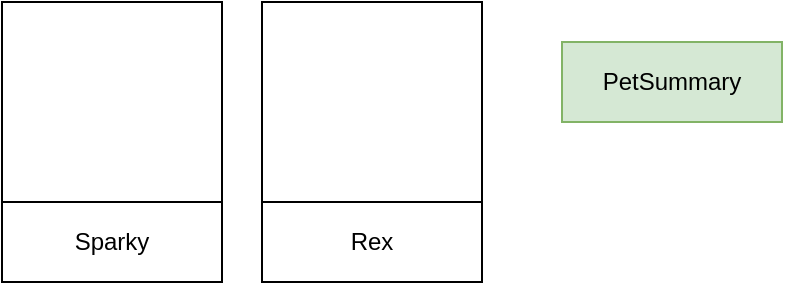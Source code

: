 <mxfile version="14.7.4" type="embed" pages="4"><diagram id="N1j6YX_7ffIH0EuLnY7Q" name="pets"><mxGraphModel dx="1536" dy="743" grid="1" gridSize="10" guides="1" tooltips="1" connect="1" arrows="1" fold="1" page="1" pageScale="1" pageWidth="850" pageHeight="1100" math="0" shadow="0"><root><mxCell id="eI5i-Em_oGPOHoLbcvzT-0"/><mxCell id="eI5i-Em_oGPOHoLbcvzT-1" parent="eI5i-Em_oGPOHoLbcvzT-0"/><mxCell id="3S-NK-2SkIj75a4JKLCx-0" value="Sparky" style="rounded=0;whiteSpace=wrap;html=1;" parent="eI5i-Em_oGPOHoLbcvzT-1" vertex="1"><mxGeometry x="20" y="170" width="110" height="40" as="geometry"/></mxCell><mxCell id="3S-NK-2SkIj75a4JKLCx-1" value="" style="rounded=0;whiteSpace=wrap;html=1;" parent="eI5i-Em_oGPOHoLbcvzT-1" vertex="1"><mxGeometry x="20" y="70" width="110" height="100" as="geometry"/></mxCell><mxCell id="3S-NK-2SkIj75a4JKLCx-2" value="Rex" style="rounded=0;whiteSpace=wrap;html=1;" parent="eI5i-Em_oGPOHoLbcvzT-1" vertex="1"><mxGeometry x="150" y="170" width="110" height="40" as="geometry"/></mxCell><mxCell id="3S-NK-2SkIj75a4JKLCx-3" value="" style="rounded=0;whiteSpace=wrap;html=1;" parent="eI5i-Em_oGPOHoLbcvzT-1" vertex="1"><mxGeometry x="150" y="70" width="110" height="100" as="geometry"/></mxCell><mxCell id="pVhPHTwofMnC_F_vKaiB-0" value="PetSummary" style="rounded=0;whiteSpace=wrap;html=1;fillColor=#d5e8d4;strokeColor=#82b366;" parent="eI5i-Em_oGPOHoLbcvzT-1" vertex="1"><mxGeometry x="300" y="90" width="110" height="40" as="geometry"/></mxCell></root></mxGraphModel></diagram><diagram id="Feh7ikbZaQ2uK8tx3SlX" name="adoption form"><mxGraphModel dx="1536" dy="743" grid="1" gridSize="10" guides="1" tooltips="1" connect="1" arrows="1" fold="1" page="1" pageScale="1" pageWidth="850" pageHeight="1100" math="0" shadow="0"><root><mxCell id="0"/><mxCell id="1" parent="0"/><mxCell id="2" value="&lt;span style=&quot;color: rgba(0 , 0 , 0 , 0) ; font-family: monospace ; font-size: 0px&quot;&gt;%3CmxGraphModel%3E%3Croot%3E%3CmxCell%20id%3D%220%22%2F%3E%3CmxCell%20id%3D%221%22%20parent%3D%220%22%2F%3E%3CmxCell%20id%3D%222%22%20value%3D%22Food%22%20style%3D%22rounded%3D0%3BwhiteSpace%3Dwrap%3Bhtml%3D1%3BfillColor%3D%2399FFCC%3B%22%20vertex%3D%221%22%20parent%3D%221%22%3E%3CmxGeometry%20x%3D%22105%22%20y%3D%22320%22%20width%3D%22120%22%20height%3D%2230%22%20as%3D%22geometry%22%2F%3E%3C%2FmxCell%3E%3C%2Froot%3E%3C%2FmxGraphModel%3E&lt;/span&gt;" style="rounded=0;whiteSpace=wrap;html=1;" parent="1" vertex="1"><mxGeometry x="80" y="70" width="350" height="560" as="geometry"/></mxCell><mxCell id="4" value="First name" style="rounded=0;whiteSpace=wrap;html=1;" parent="1" vertex="1"><mxGeometry x="101" y="130" width="139" height="20" as="geometry"/></mxCell><mxCell id="6" value="Email" style="rounded=0;whiteSpace=wrap;html=1;fillColor=#fff2cc;strokeColor=#d6b656;" parent="1" vertex="1"><mxGeometry x="101" y="190" width="299" height="20" as="geometry"/></mxCell><mxCell id="7" value="Phone number" style="rounded=0;whiteSpace=wrap;html=1;fillColor=#fff2cc;strokeColor=#d6b656;" parent="1" vertex="1"><mxGeometry x="101" y="220" width="299" height="20" as="geometry"/></mxCell><mxCell id="9" value="First name" style="rounded=0;whiteSpace=wrap;html=1;fillColor=#fff2cc;strokeColor=#d6b656;" parent="1" vertex="1"><mxGeometry x="101" y="130" width="299" height="20" as="geometry"/></mxCell><mxCell id="10" value="Last name" style="rounded=0;whiteSpace=wrap;html=1;fillColor=#fff2cc;strokeColor=#d6b656;" parent="1" vertex="1"><mxGeometry x="99.5" y="160" width="299" height="20" as="geometry"/></mxCell><mxCell id="20" value="Submit" style="rounded=0;whiteSpace=wrap;html=1;fillColor=#e1d5e7;strokeColor=#9673a6;" parent="1" vertex="1"><mxGeometry x="195" y="535" width="120" height="30" as="geometry"/></mxCell><mxCell id="25" value="&lt;font color=&quot;#ff3333&quot;&gt;adopt page&lt;/font&gt;" style="text;html=1;align=center;verticalAlign=middle;resizable=0;points=[];autosize=1;strokeColor=none;" parent="1" vertex="1"><mxGeometry x="10" y="20" width="80" height="20" as="geometry"/></mxCell><mxCell id="26" value="adopt form" style="text;html=1;align=center;verticalAlign=middle;resizable=0;points=[];autosize=1;strokeColor=none;" parent="1" vertex="1"><mxGeometry x="90" y="70" width="70" height="20" as="geometry"/></mxCell><mxCell id="27" value="logo" style="ellipse;whiteSpace=wrap;html=1;aspect=fixed;align=center;" parent="1" vertex="1"><mxGeometry x="237.5" y="80" width="30" height="30" as="geometry"/></mxCell><mxCell id="29" value="Address" style="rounded=0;whiteSpace=wrap;html=1;fillColor=#fff2cc;strokeColor=#d6b656;" parent="1" vertex="1"><mxGeometry x="101" y="250" width="299" height="20" as="geometry"/></mxCell><mxCell id="32" value="Pet id" style="rounded=0;whiteSpace=wrap;html=1;fillColor=#fff2cc;strokeColor=#d6b656;" parent="1" vertex="1"><mxGeometry x="100.5" y="280" width="299" height="20" as="geometry"/></mxCell><mxCell id="33" value="Date of adoption" style="rounded=0;whiteSpace=wrap;html=1;fillColor=#fff2cc;strokeColor=#d6b656;" parent="1" vertex="1"><mxGeometry x="100.5" y="310" width="299" height="20" as="geometry"/></mxCell><mxCell id="34" value="Proof of financial situation&amp;nbsp;" style="rounded=0;whiteSpace=wrap;html=1;fillColor=#fff2cc;strokeColor=#d6b656;" parent="1" vertex="1"><mxGeometry x="101" y="410" width="180" height="30" as="geometry"/></mxCell><mxCell id="38" value="Proof of your address" style="rounded=0;whiteSpace=wrap;html=1;fillColor=#fff2cc;strokeColor=#d6b656;" parent="1" vertex="1"><mxGeometry x="99.5" y="370" width="179.5" height="30" as="geometry"/></mxCell><mxCell id="44" value="Identity card" style="rounded=0;whiteSpace=wrap;html=1;fillColor=#fff2cc;strokeColor=#d6b656;" parent="1" vertex="1"><mxGeometry x="101" y="450" width="180" height="30" as="geometry"/></mxCell><mxCell id="45" value="Choose File" style="fillColor=#FEFEFE;strokeColor=#AAAAAA;fontSize=14;gradientColor=#F0F0F0;" parent="1" vertex="1"><mxGeometry x="290" y="410" width="110" height="30" as="geometry"/></mxCell><mxCell id="47" value="Choose File" style="fillColor=#FEFEFE;strokeColor=#AAAAAA;fontSize=14;gradientColor=#F0F0F0;" parent="1" vertex="1"><mxGeometry x="289" y="450" width="110" height="30" as="geometry"/></mxCell><mxCell id="48" value="Choose File" style="fillColor=#FEFEFE;strokeColor=#AAAAAA;fontSize=14;gradientColor=#F0F0F0;" parent="1" vertex="1"><mxGeometry x="290" y="370" width="110" height="30" as="geometry"/></mxCell><mxCell id="49" value="pe pagina adopt vom include&amp;nbsp; inainte de form si informatiile:" style="text;html=1;align=center;verticalAlign=middle;resizable=0;points=[];autosize=1;strokeColor=none;" parent="1" vertex="1"><mxGeometry x="480" y="190" width="330" height="20" as="geometry"/></mxCell><mxCell id="50" value="-&amp;nbsp; copia dovezii spatiului din care sa rezulte conditiile corespunzatoare de crestere a animalutului (exp: contractul casei)" style="text;html=1;align=center;verticalAlign=middle;resizable=0;points=[];autosize=1;strokeColor=none;" parent="1" vertex="1"><mxGeometry x="450" y="220" width="650" height="20" as="geometry"/></mxCell><mxCell id="51" value="- copia dovezii resurselor materiale pentru cresterea animalutului (adeverinta de venit, fluturas salariu, talon de pesnie)" style="text;html=1;align=center;verticalAlign=middle;resizable=0;points=[];autosize=1;strokeColor=none;" parent="1" vertex="1"><mxGeometry x="450" y="250" width="650" height="20" as="geometry"/></mxCell><mxCell id="52" value="- copia CI" style="text;html=1;align=left;verticalAlign=middle;resizable=0;points=[];autosize=1;strokeColor=none;" parent="1" vertex="1"><mxGeometry x="460" y="280" width="70" height="20" as="geometry"/></mxCell><mxCell id="54" value="- daca pentru un animalut vor fi trimise mai multe solicitari de adoptie,&amp;nbsp; vom face o selectie tinand cont de conceptul de matching." style="text;html=1;align=center;verticalAlign=middle;resizable=0;points=[];autosize=1;strokeColor=none;" parent="1" vertex="1"><mxGeometry x="450" y="300" width="700" height="20" as="geometry"/></mxCell><mxCell id="55" value="&amp;nbsp;Potentialii adoptatori vor trimite poze de la locatia unde va locui animalutul, poze info cu celelalte animalute ale familiei (daca exista) info despre experienta adoptatorului privind ingrijirea aimalutului, motivul pentru care doreste sa adopte, ce va face cu animalutul cand va pleca intr un concediu)." style="text;html=1;align=center;verticalAlign=middle;resizable=0;points=[];autosize=1;strokeColor=none;" parent="1" vertex="1"><mxGeometry x="450" y="330" width="1580" height="20" as="geometry"/></mxCell><mxCell id="56" value="&amp;nbsp;In urma obtinerii acestor info asociatia noastra va analiza si decide ulterior persoana ce se va numi adoptator." style="text;html=1;align=center;verticalAlign=middle;resizable=0;points=[];autosize=1;strokeColor=none;" parent="1" vertex="1"><mxGeometry x="450" y="360" width="600" height="20" as="geometry"/></mxCell><mxCell id="57" value="- daca userul nu are posibilitatea incarcarii imaginilor solicitate de noi , ei pot aduce copii ale documentelor in ziua adoptiei alese de user" style="text;html=1;align=center;verticalAlign=middle;resizable=0;points=[];autosize=1;strokeColor=none;" parent="1" vertex="1"><mxGeometry x="450" y="390" width="740" height="20" as="geometry"/></mxCell><mxCell id="62" value="Time line" style="rounded=0;whiteSpace=wrap;html=1;fillColor=#fff2cc;strokeColor=#d6b656;" parent="1" vertex="1"><mxGeometry x="100" y="340" width="299" height="20" as="geometry"/></mxCell><mxCell id="67" value="neprezentarea adoptatorului in ziua stabilita si intervalul orar ales va duce la anularea solicitarii de adoptie" style="text;html=1;align=center;verticalAlign=middle;resizable=0;points=[];autosize=1;strokeColor=none;" parent="1" vertex="1"><mxGeometry x="450" y="420" width="580" height="20" as="geometry"/></mxCell><mxCell id="69" value="Cancel" style="rounded=0;whiteSpace=wrap;html=1;fillColor=#dae8fc;strokeColor=#6c8ebf;" parent="1" vertex="1"><mxGeometry x="195" y="580" width="120" height="30" as="geometry"/></mxCell></root></mxGraphModel></diagram><diagram id="o7P2u0gCkhPgyIUoleXB" name="my adoptions"><mxGraphModel dx="1536" dy="743" grid="1" gridSize="10" guides="1" tooltips="1" connect="1" arrows="1" fold="1" page="1" pageScale="1" pageWidth="850" pageHeight="1100" math="0" shadow="0"><root><mxCell id="egK9wHSSoUezQF96ozDt-0"/><mxCell id="egK9wHSSoUezQF96ozDt-1" parent="egK9wHSSoUezQF96ozDt-0"/><mxCell id="egK9wHSSoUezQF96ozDt-2" value="pet name" style="rounded=0;whiteSpace=wrap;html=1;" parent="egK9wHSSoUezQF96ozDt-1" vertex="1"><mxGeometry x="20" y="10" width="100" height="40" as="geometry"/></mxCell><mxCell id="egK9wHSSoUezQF96ozDt-5" value="Sparky" style="rounded=0;whiteSpace=wrap;html=1;" parent="egK9wHSSoUezQF96ozDt-1" vertex="1"><mxGeometry x="20" y="170" width="110" height="40" as="geometry"/></mxCell><mxCell id="Yobb4RIXVUxU1MUUIr2K-0" value="" style="rounded=0;whiteSpace=wrap;html=1;" parent="egK9wHSSoUezQF96ozDt-1" vertex="1"><mxGeometry x="20" y="70" width="110" height="100" as="geometry"/></mxCell><mxCell id="Yobb4RIXVUxU1MUUIr2K-1" value="photo" style="rounded=0;whiteSpace=wrap;html=1;" parent="egK9wHSSoUezQF96ozDt-1" vertex="1"><mxGeometry x="130" y="10" width="100" height="40" as="geometry"/></mxCell><mxCell id="Yobb4RIXVUxU1MUUIr2K-2" value="Rex" style="rounded=0;whiteSpace=wrap;html=1;" parent="egK9wHSSoUezQF96ozDt-1" vertex="1"><mxGeometry x="150" y="170" width="110" height="40" as="geometry"/></mxCell><mxCell id="Yobb4RIXVUxU1MUUIr2K-3" value="" style="rounded=0;whiteSpace=wrap;html=1;" parent="egK9wHSSoUezQF96ozDt-1" vertex="1"><mxGeometry x="150" y="70" width="110" height="100" as="geometry"/></mxCell><mxCell id="Yobb4RIXVUxU1MUUIr2K-4" value="PetSummary" style="rounded=0;whiteSpace=wrap;html=1;fillColor=#d5e8d4;strokeColor=#82b366;" parent="egK9wHSSoUezQF96ozDt-1" vertex="1"><mxGeometry x="300" y="90" width="110" height="40" as="geometry"/></mxCell></root></mxGraphModel></diagram><diagram id="zZSuxbenmmBQqWjY4LtM" name="pet info"><mxGraphModel dx="1536" dy="743" grid="1" gridSize="10" guides="1" tooltips="1" connect="1" arrows="1" fold="1" page="1" pageScale="1" pageWidth="850" pageHeight="1100" math="0" shadow="0"><root><mxCell id="dpw-lbr1L75E7UlcmYr2-0"/><mxCell id="dpw-lbr1L75E7UlcmYr2-1" parent="dpw-lbr1L75E7UlcmYr2-0"/><mxCell id="vDpld0PcxSnmBrPC6yJC-0" value="Sparky" style="rounded=0;whiteSpace=wrap;html=1;" parent="dpw-lbr1L75E7UlcmYr2-1" vertex="1"><mxGeometry x="20" y="130" width="110" height="40" as="geometry"/></mxCell><mxCell id="vDpld0PcxSnmBrPC6yJC-1" value="" style="rounded=0;whiteSpace=wrap;html=1;" parent="dpw-lbr1L75E7UlcmYr2-1" vertex="1"><mxGeometry x="20" y="30" width="110" height="100" as="geometry"/></mxCell><mxCell id="vDpld0PcxSnmBrPC6yJC-2" value="Age" style="rounded=0;whiteSpace=wrap;html=1;" parent="dpw-lbr1L75E7UlcmYr2-1" vertex="1"><mxGeometry x="160" y="40" width="110" height="40" as="geometry"/></mxCell><mxCell id="vDpld0PcxSnmBrPC6yJC-3" value="Breed" style="rounded=0;whiteSpace=wrap;html=1;" parent="dpw-lbr1L75E7UlcmYr2-1" vertex="1"><mxGeometry x="160" y="80" width="110" height="40" as="geometry"/></mxCell><mxCell id="fc5XPhemoiyz0DskoJfo-0" value="PetInfo" style="rounded=0;whiteSpace=wrap;html=1;fillColor=#d5e8d4;strokeColor=#82b366;" parent="dpw-lbr1L75E7UlcmYr2-1" vertex="1"><mxGeometry x="300" y="90" width="110" height="40" as="geometry"/></mxCell></root></mxGraphModel></diagram></mxfile>